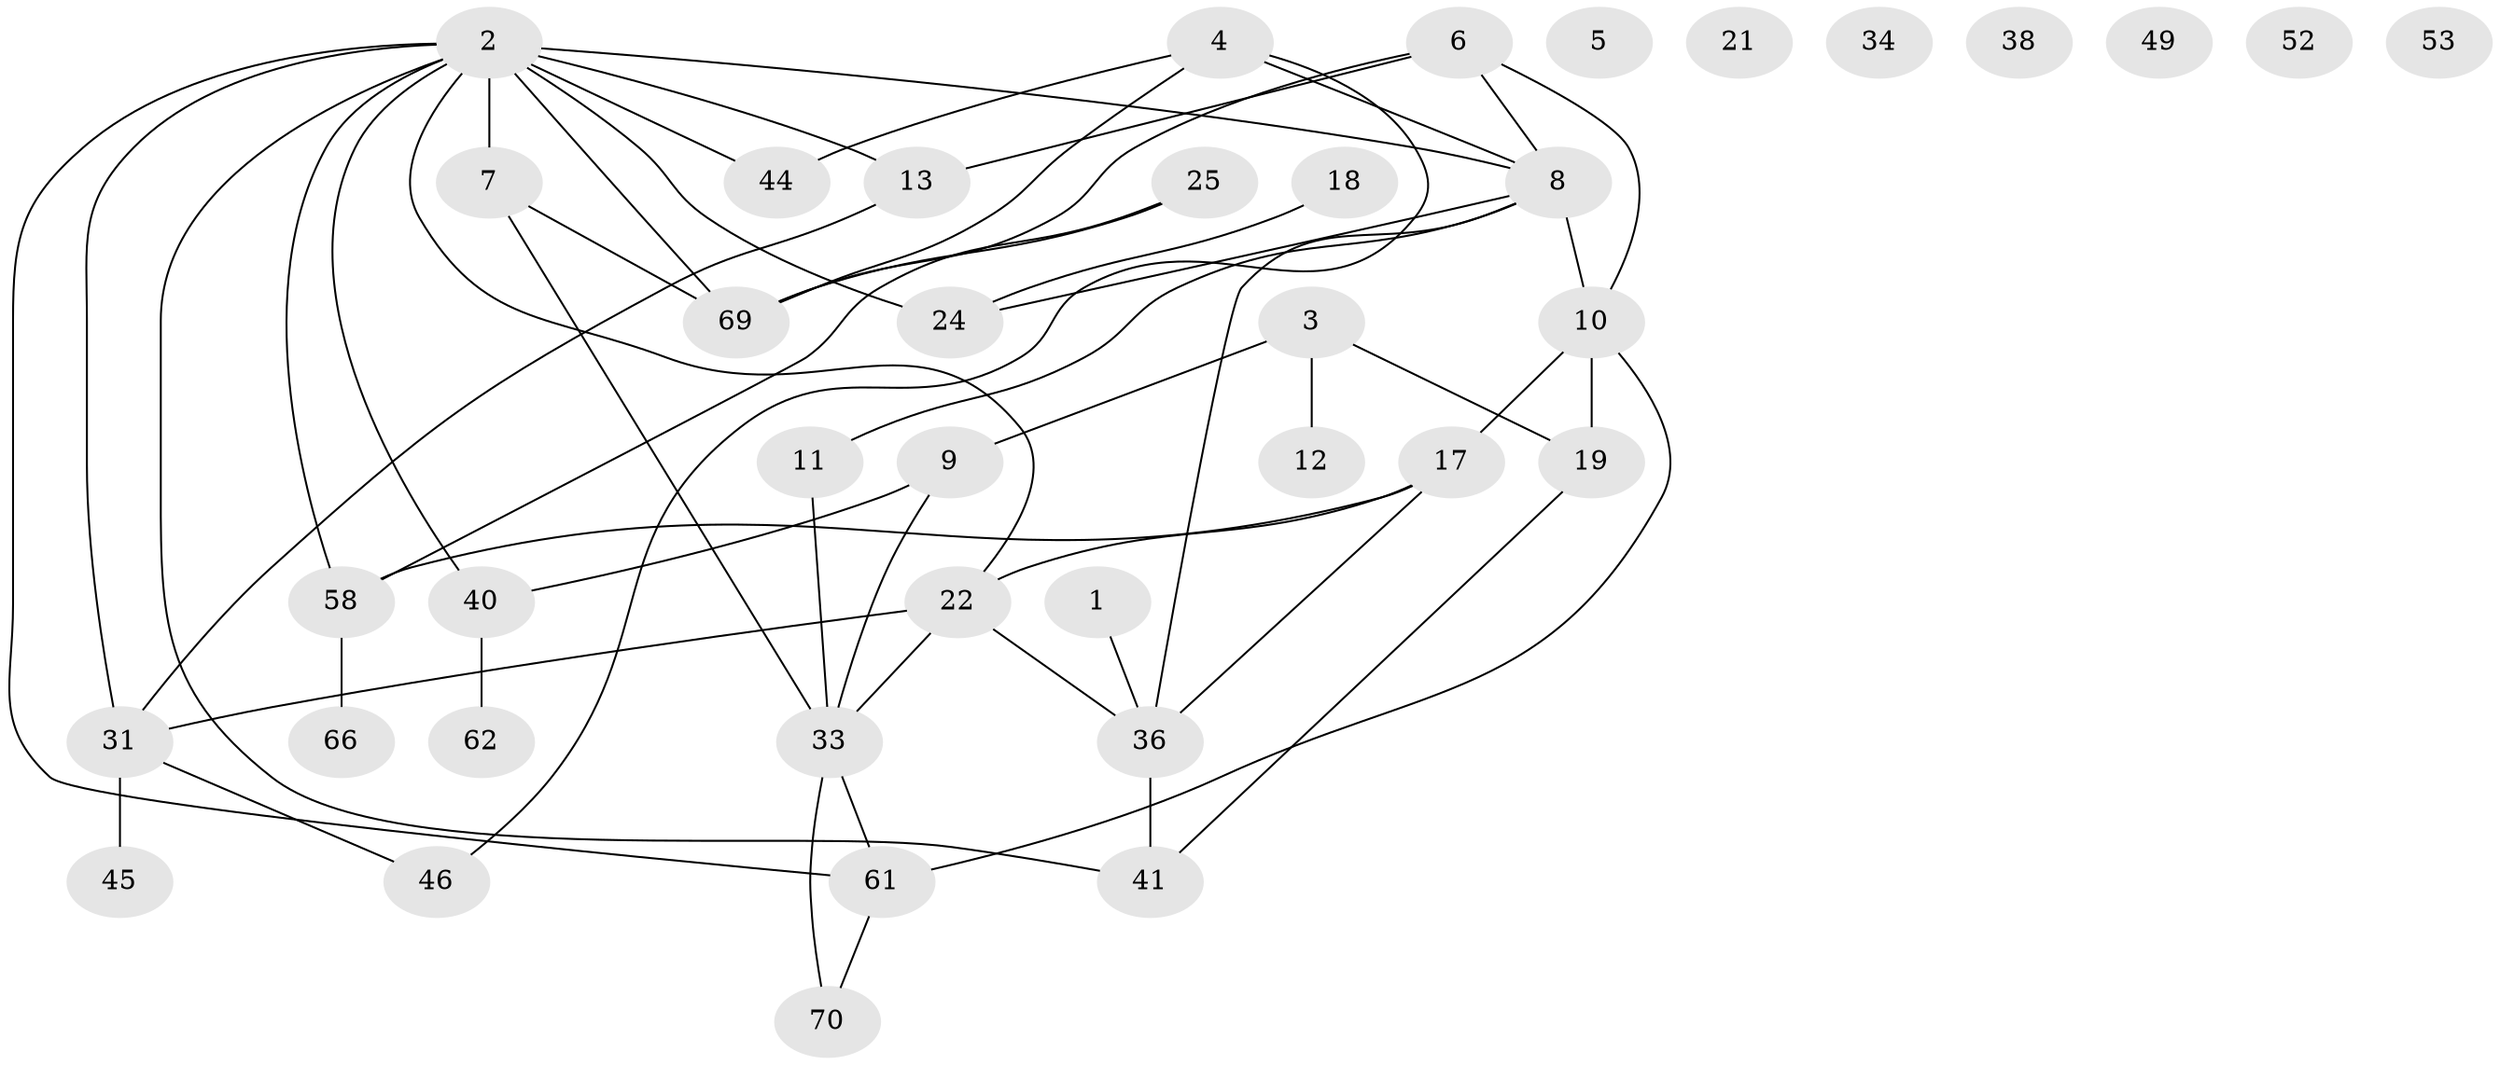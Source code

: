 // original degree distribution, {1: 0.1794871794871795, 3: 0.23076923076923078, 2: 0.24358974358974358, 4: 0.16666666666666666, 0: 0.08974358974358974, 5: 0.07692307692307693, 6: 0.01282051282051282}
// Generated by graph-tools (version 1.1) at 2025/12/03/09/25 04:12:53]
// undirected, 39 vertices, 55 edges
graph export_dot {
graph [start="1"]
  node [color=gray90,style=filled];
  1;
  2 [super="+29+42"];
  3 [super="+28+39"];
  4;
  5;
  6 [super="+48+30"];
  7 [super="+16+57"];
  8 [super="+14+47"];
  9 [super="+20"];
  10 [super="+78+64"];
  11 [super="+23"];
  12 [super="+63+32"];
  13 [super="+71"];
  17 [super="+65"];
  18;
  19 [super="+27"];
  21;
  22 [super="+68+54"];
  24 [super="+50+26+37"];
  25;
  31 [super="+72"];
  33 [super="+56+75+77+51"];
  34;
  36 [super="+60"];
  38;
  40;
  41;
  44;
  45;
  46 [super="+59"];
  49;
  52;
  53;
  58;
  61 [super="+67"];
  62;
  66;
  69;
  70;
  1 -- 36;
  2 -- 58;
  2 -- 44;
  2 -- 22;
  2 -- 69;
  2 -- 8 [weight=2];
  2 -- 41;
  2 -- 40;
  2 -- 13;
  2 -- 61;
  2 -- 31;
  2 -- 24;
  2 -- 7;
  3 -- 19;
  3 -- 9;
  3 -- 12;
  4 -- 44;
  4 -- 69;
  4 -- 46;
  4 -- 8;
  6 -- 69;
  6 -- 13;
  6 -- 8;
  6 -- 10;
  7 -- 69;
  7 -- 33;
  8 -- 36;
  8 -- 11;
  8 -- 24;
  8 -- 10;
  9 -- 33;
  9 -- 40;
  10 -- 61;
  10 -- 17;
  10 -- 19;
  11 -- 33;
  13 -- 31;
  17 -- 36;
  17 -- 22;
  17 -- 58;
  18 -- 24;
  19 -- 41;
  22 -- 33;
  22 -- 31;
  22 -- 36;
  25 -- 58;
  25 -- 69;
  31 -- 45;
  31 -- 46;
  33 -- 61;
  33 -- 70;
  36 -- 41;
  40 -- 62;
  58 -- 66;
  61 -- 70;
}
